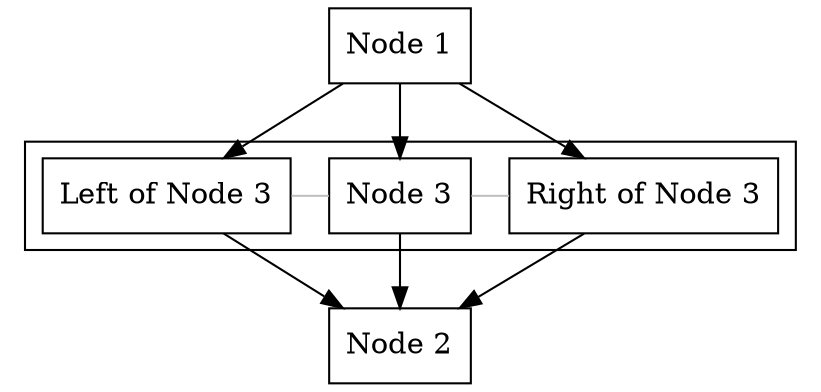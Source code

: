 digraph edgeSubgraphMiddle {
    // Node attribute template
    node [shape=rect];

    // Node definition
    nd_1   [label = "Node 1"];
    nd_2   [label = "Node 2"];

    nd_3_l [label = "Left of Node 3"];
    nd_3   [label = "Node 3"];
    nd_3_r [label = "Right of Node 3"];


    nd_1 ->
    // Use Cluster to wrap the corresponding nodes and edges
    subgraph cluster_R {
        // Edge attribute template
        edge[color=grey arrowhead=none]
        // Use Subgraph to limit nodes to the same level
        {
            rank=same
            nd_3_l
            nd_3
            nd_3_r
        }

        // Edges in cluster
        nd_3_l -> nd_3 -> nd_3_r;
    } -> nd_2;
}